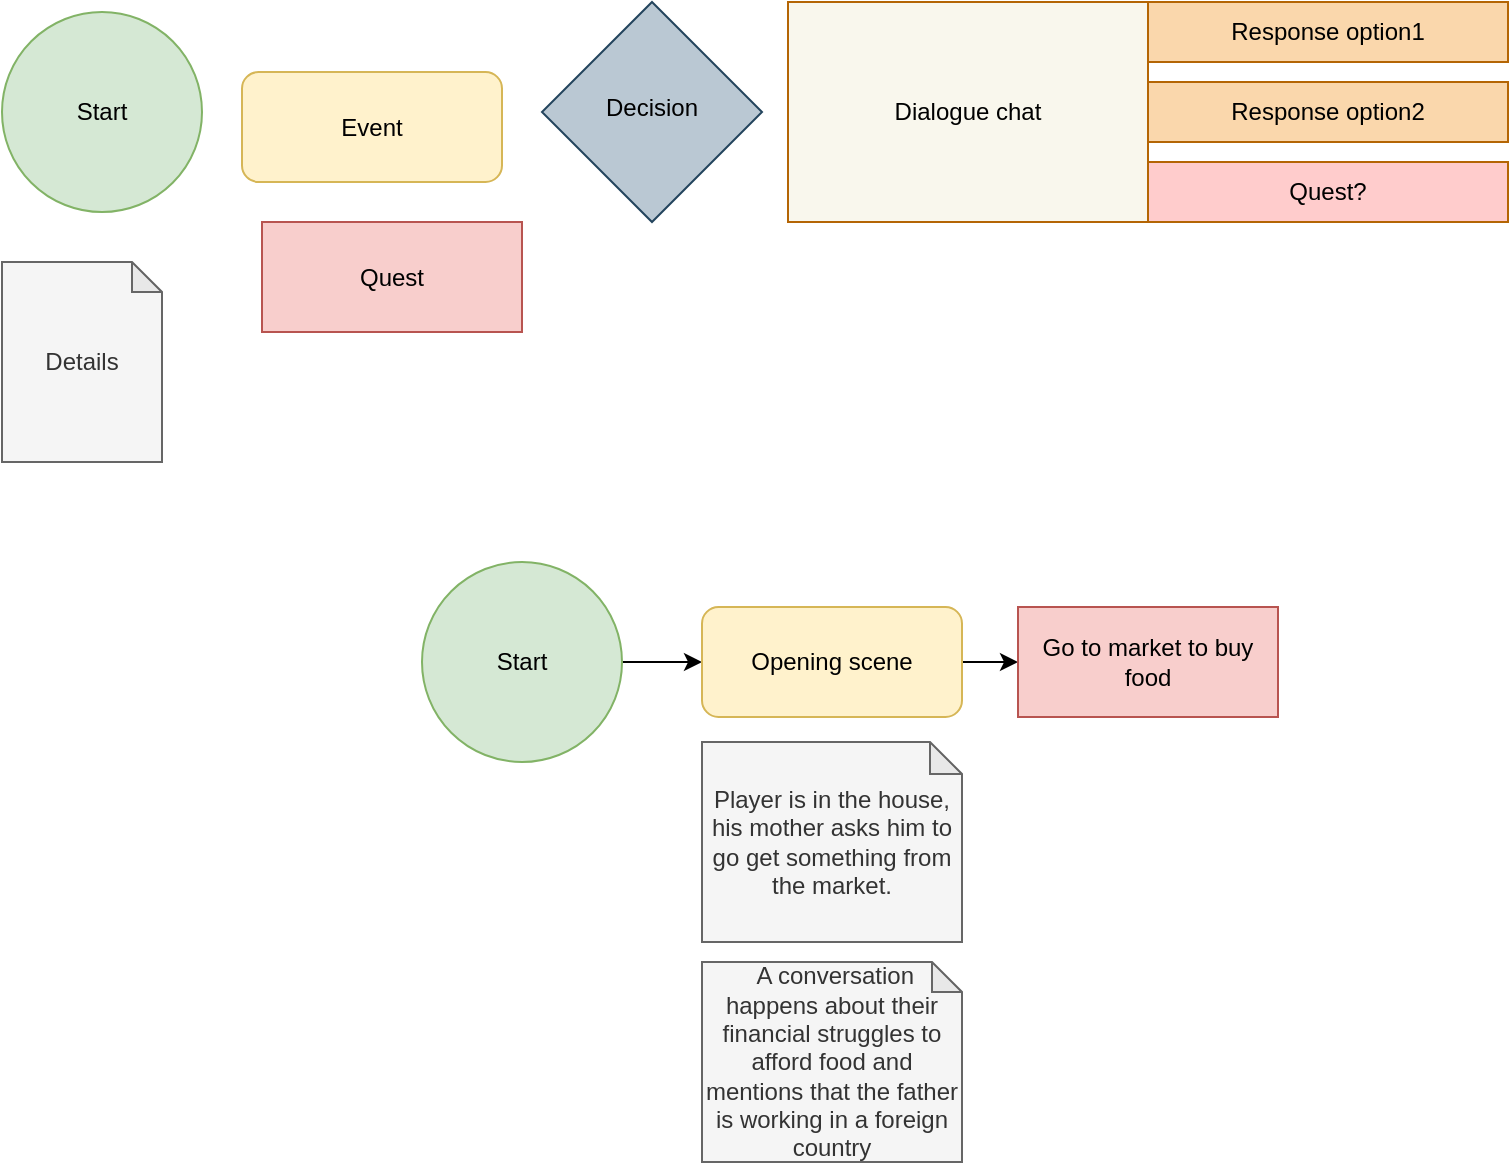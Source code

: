 <mxfile version="24.6.4" type="github">
  <diagram id="C5RBs43oDa-KdzZeNtuy" name="Page-1">
    <mxGraphModel dx="2336" dy="796" grid="1" gridSize="10" guides="1" tooltips="1" connect="1" arrows="1" fold="1" page="1" pageScale="1" pageWidth="827" pageHeight="1169" math="0" shadow="0">
      <root>
        <mxCell id="WIyWlLk6GJQsqaUBKTNV-0" />
        <mxCell id="WIyWlLk6GJQsqaUBKTNV-1" parent="WIyWlLk6GJQsqaUBKTNV-0" />
        <mxCell id="FQBBE40vLdjEcZgH7EDm-0" value="Event" style="rounded=1;whiteSpace=wrap;html=1;fontSize=12;glass=0;strokeWidth=1;shadow=0;fillColor=#fff2cc;strokeColor=#d6b656;" vertex="1" parent="WIyWlLk6GJQsqaUBKTNV-1">
          <mxGeometry x="-690" y="75" width="130" height="55" as="geometry" />
        </mxCell>
        <mxCell id="FQBBE40vLdjEcZgH7EDm-5" value="" style="group" vertex="1" connectable="0" parent="WIyWlLk6GJQsqaUBKTNV-1">
          <mxGeometry x="-417" y="40" width="360" height="110" as="geometry" />
        </mxCell>
        <mxCell id="FQBBE40vLdjEcZgH7EDm-1" value="Dialogue chat" style="rounded=0;whiteSpace=wrap;html=1;fontSize=12;glass=0;strokeWidth=1;shadow=0;fillColor=#f9f7ed;strokeColor=#B46504;" vertex="1" parent="FQBBE40vLdjEcZgH7EDm-5">
          <mxGeometry width="180" height="110" as="geometry" />
        </mxCell>
        <mxCell id="FQBBE40vLdjEcZgH7EDm-2" value="Response option1" style="rounded=0;whiteSpace=wrap;html=1;fontSize=12;glass=0;strokeWidth=1;shadow=0;fillColor=#fad7ac;strokeColor=#b46504;" vertex="1" parent="FQBBE40vLdjEcZgH7EDm-5">
          <mxGeometry x="180" width="180" height="30" as="geometry" />
        </mxCell>
        <mxCell id="FQBBE40vLdjEcZgH7EDm-3" value="Response option2" style="rounded=0;whiteSpace=wrap;html=1;fontSize=12;glass=0;strokeWidth=1;shadow=0;fillColor=#fad7ac;strokeColor=#b46504;" vertex="1" parent="FQBBE40vLdjEcZgH7EDm-5">
          <mxGeometry x="180" y="40" width="180" height="30" as="geometry" />
        </mxCell>
        <mxCell id="FQBBE40vLdjEcZgH7EDm-4" value="Quest?" style="rounded=0;whiteSpace=wrap;html=1;fontSize=12;glass=0;strokeWidth=1;shadow=0;fillColor=#ffcccc;strokeColor=#B46504;" vertex="1" parent="FQBBE40vLdjEcZgH7EDm-5">
          <mxGeometry x="180" y="80" width="180" height="30" as="geometry" />
        </mxCell>
        <mxCell id="FQBBE40vLdjEcZgH7EDm-6" value="Decision" style="rhombus;whiteSpace=wrap;html=1;shadow=0;fontFamily=Helvetica;fontSize=12;align=center;strokeWidth=1;spacing=6;spacingTop=-4;fillColor=#bac8d3;strokeColor=#23445d;" vertex="1" parent="WIyWlLk6GJQsqaUBKTNV-1">
          <mxGeometry x="-540" y="40" width="110" height="110" as="geometry" />
        </mxCell>
        <mxCell id="FQBBE40vLdjEcZgH7EDm-7" value="Start" style="ellipse;whiteSpace=wrap;html=1;aspect=fixed;fillColor=#d5e8d4;strokeColor=#82b366;" vertex="1" parent="WIyWlLk6GJQsqaUBKTNV-1">
          <mxGeometry x="-810" y="45" width="100" height="100" as="geometry" />
        </mxCell>
        <mxCell id="FQBBE40vLdjEcZgH7EDm-14" style="edgeStyle=orthogonalEdgeStyle;rounded=0;orthogonalLoop=1;jettySize=auto;html=1;" edge="1" parent="WIyWlLk6GJQsqaUBKTNV-1" source="FQBBE40vLdjEcZgH7EDm-8" target="FQBBE40vLdjEcZgH7EDm-13">
          <mxGeometry relative="1" as="geometry" />
        </mxCell>
        <mxCell id="FQBBE40vLdjEcZgH7EDm-8" value="Start" style="ellipse;whiteSpace=wrap;html=1;aspect=fixed;fillColor=#d5e8d4;strokeColor=#82b366;" vertex="1" parent="WIyWlLk6GJQsqaUBKTNV-1">
          <mxGeometry x="-600" y="320" width="100" height="100" as="geometry" />
        </mxCell>
        <mxCell id="FQBBE40vLdjEcZgH7EDm-12" value="Details" style="shape=note;whiteSpace=wrap;html=1;backgroundOutline=1;darkOpacity=0.05;fillColor=#f5f5f5;fontColor=#333333;strokeColor=#666666;size=15;" vertex="1" parent="WIyWlLk6GJQsqaUBKTNV-1">
          <mxGeometry x="-810" y="170" width="80" height="100" as="geometry" />
        </mxCell>
        <mxCell id="FQBBE40vLdjEcZgH7EDm-20" style="edgeStyle=orthogonalEdgeStyle;rounded=0;orthogonalLoop=1;jettySize=auto;html=1;exitX=1;exitY=0.5;exitDx=0;exitDy=0;" edge="1" parent="WIyWlLk6GJQsqaUBKTNV-1" source="FQBBE40vLdjEcZgH7EDm-13" target="FQBBE40vLdjEcZgH7EDm-18">
          <mxGeometry relative="1" as="geometry" />
        </mxCell>
        <mxCell id="FQBBE40vLdjEcZgH7EDm-13" value="Opening scene" style="rounded=1;whiteSpace=wrap;html=1;fontSize=12;glass=0;strokeWidth=1;shadow=0;fillColor=#fff2cc;strokeColor=#d6b656;" vertex="1" parent="WIyWlLk6GJQsqaUBKTNV-1">
          <mxGeometry x="-460" y="342.5" width="130" height="55" as="geometry" />
        </mxCell>
        <mxCell id="FQBBE40vLdjEcZgH7EDm-15" value="Player is in the house, his mother asks him to go get something from the market." style="shape=note;whiteSpace=wrap;html=1;backgroundOutline=1;darkOpacity=0.05;fillColor=#f5f5f5;fontColor=#333333;strokeColor=#666666;size=16;" vertex="1" parent="WIyWlLk6GJQsqaUBKTNV-1">
          <mxGeometry x="-460" y="410" width="130" height="100" as="geometry" />
        </mxCell>
        <mxCell id="FQBBE40vLdjEcZgH7EDm-17" value="&amp;nbsp;A conversation happens about their financial struggles to afford food and mentions that the father is working in a foreign country" style="shape=note;whiteSpace=wrap;html=1;backgroundOutline=1;darkOpacity=0.05;fillColor=#f5f5f5;fontColor=#333333;strokeColor=#666666;size=15;" vertex="1" parent="WIyWlLk6GJQsqaUBKTNV-1">
          <mxGeometry x="-460" y="520" width="130" height="100" as="geometry" />
        </mxCell>
        <mxCell id="FQBBE40vLdjEcZgH7EDm-18" value="Go to market to buy food" style="rounded=0;whiteSpace=wrap;html=1;fontSize=12;glass=0;strokeWidth=1;shadow=0;fillColor=#f8cecc;strokeColor=#b85450;" vertex="1" parent="WIyWlLk6GJQsqaUBKTNV-1">
          <mxGeometry x="-302" y="342.5" width="130" height="55" as="geometry" />
        </mxCell>
        <mxCell id="FQBBE40vLdjEcZgH7EDm-19" value="Quest" style="rounded=0;whiteSpace=wrap;html=1;fontSize=12;glass=0;strokeWidth=1;shadow=0;fillColor=#f8cecc;strokeColor=#b85450;" vertex="1" parent="WIyWlLk6GJQsqaUBKTNV-1">
          <mxGeometry x="-680" y="150" width="130" height="55" as="geometry" />
        </mxCell>
      </root>
    </mxGraphModel>
  </diagram>
</mxfile>
